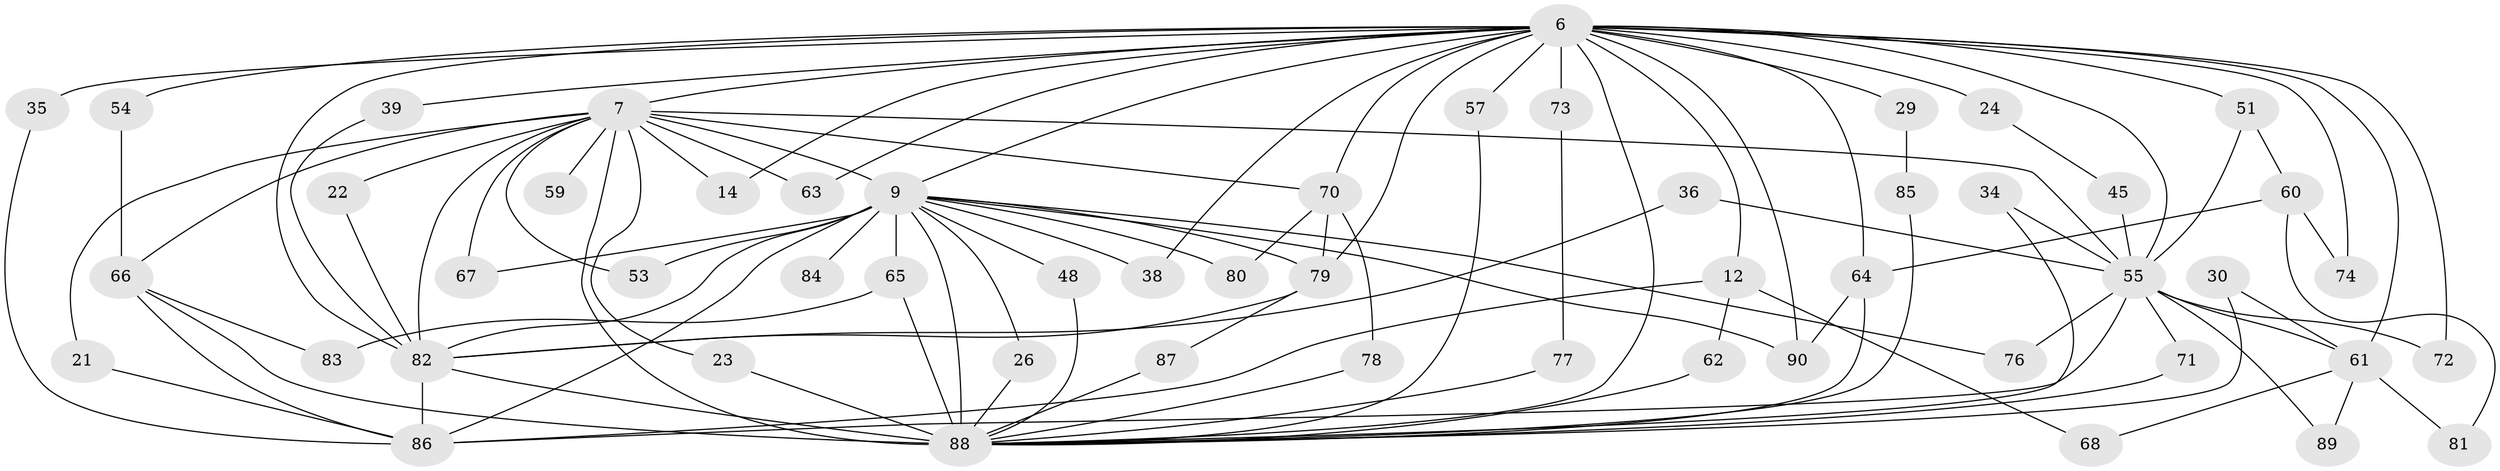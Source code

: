// original degree distribution, {16: 0.022222222222222223, 22: 0.011111111111111112, 18: 0.022222222222222223, 13: 0.022222222222222223, 14: 0.011111111111111112, 31: 0.011111111111111112, 17: 0.022222222222222223, 3: 0.2, 5: 0.03333333333333333, 2: 0.5333333333333333, 4: 0.06666666666666667, 7: 0.022222222222222223, 6: 0.022222222222222223}
// Generated by graph-tools (version 1.1) at 2025/47/03/04/25 21:47:17]
// undirected, 54 vertices, 108 edges
graph export_dot {
graph [start="1"]
  node [color=gray90,style=filled];
  6 [super="+2"];
  7 [super="+3"];
  9 [super="+1"];
  12;
  14;
  21;
  22;
  23;
  24;
  26;
  29;
  30;
  34;
  35;
  36;
  38;
  39;
  45;
  48;
  51 [super="+44"];
  53;
  54;
  55 [super="+37"];
  57;
  59 [super="+52"];
  60;
  61 [super="+16+58"];
  62;
  63 [super="+11"];
  64 [super="+32"];
  65 [super="+50"];
  66 [super="+33"];
  67 [super="+56"];
  68;
  70 [super="+28"];
  71;
  72;
  73;
  74;
  76;
  77;
  78;
  79 [super="+17+49"];
  80;
  81;
  82 [super="+20+5"];
  83;
  84;
  85;
  86 [super="+69+46"];
  87;
  88 [super="+25+31+75+10"];
  89;
  90 [super="+40+41"];
  6 -- 7 [weight=4];
  6 -- 9 [weight=4];
  6 -- 12 [weight=2];
  6 -- 24 [weight=2];
  6 -- 29 [weight=2];
  6 -- 35 [weight=2];
  6 -- 38;
  6 -- 39;
  6 -- 54;
  6 -- 61 [weight=3];
  6 -- 70 [weight=2];
  6 -- 72;
  6 -- 73 [weight=2];
  6 -- 79;
  6 -- 14;
  6 -- 74;
  6 -- 90 [weight=5];
  6 -- 57;
  6 -- 51;
  6 -- 55;
  6 -- 63;
  6 -- 82 [weight=5];
  6 -- 88 [weight=5];
  6 -- 64;
  7 -- 9 [weight=4];
  7 -- 21;
  7 -- 22;
  7 -- 23;
  7 -- 63;
  7 -- 66;
  7 -- 14;
  7 -- 53;
  7 -- 55 [weight=4];
  7 -- 59 [weight=3];
  7 -- 67;
  7 -- 70;
  7 -- 88 [weight=6];
  7 -- 82 [weight=4];
  9 -- 38;
  9 -- 48;
  9 -- 53;
  9 -- 84 [weight=2];
  9 -- 65 [weight=2];
  9 -- 67 [weight=2];
  9 -- 76;
  9 -- 80;
  9 -- 26;
  9 -- 90;
  9 -- 79;
  9 -- 82 [weight=4];
  9 -- 86;
  9 -- 88 [weight=4];
  12 -- 62;
  12 -- 68;
  12 -- 86;
  21 -- 86;
  22 -- 82;
  23 -- 88;
  24 -- 45;
  26 -- 88;
  29 -- 85;
  30 -- 61;
  30 -- 88;
  34 -- 55;
  34 -- 88;
  35 -- 86;
  36 -- 55;
  36 -- 82;
  39 -- 82;
  45 -- 55;
  48 -- 88;
  51 -- 60;
  51 -- 55 [weight=2];
  54 -- 66;
  55 -- 71;
  55 -- 72;
  55 -- 76;
  55 -- 89;
  55 -- 61;
  55 -- 86;
  57 -- 88;
  60 -- 74;
  60 -- 81;
  60 -- 64;
  61 -- 81;
  61 -- 68;
  61 -- 89;
  62 -- 88;
  64 -- 88;
  64 -- 90;
  65 -- 83;
  65 -- 88;
  66 -- 83;
  66 -- 86;
  66 -- 88;
  70 -- 80;
  70 -- 78;
  70 -- 79;
  71 -- 88;
  73 -- 77;
  77 -- 88;
  78 -- 88;
  79 -- 87;
  79 -- 82;
  82 -- 88 [weight=7];
  82 -- 86 [weight=2];
  85 -- 88;
  87 -- 88;
}
